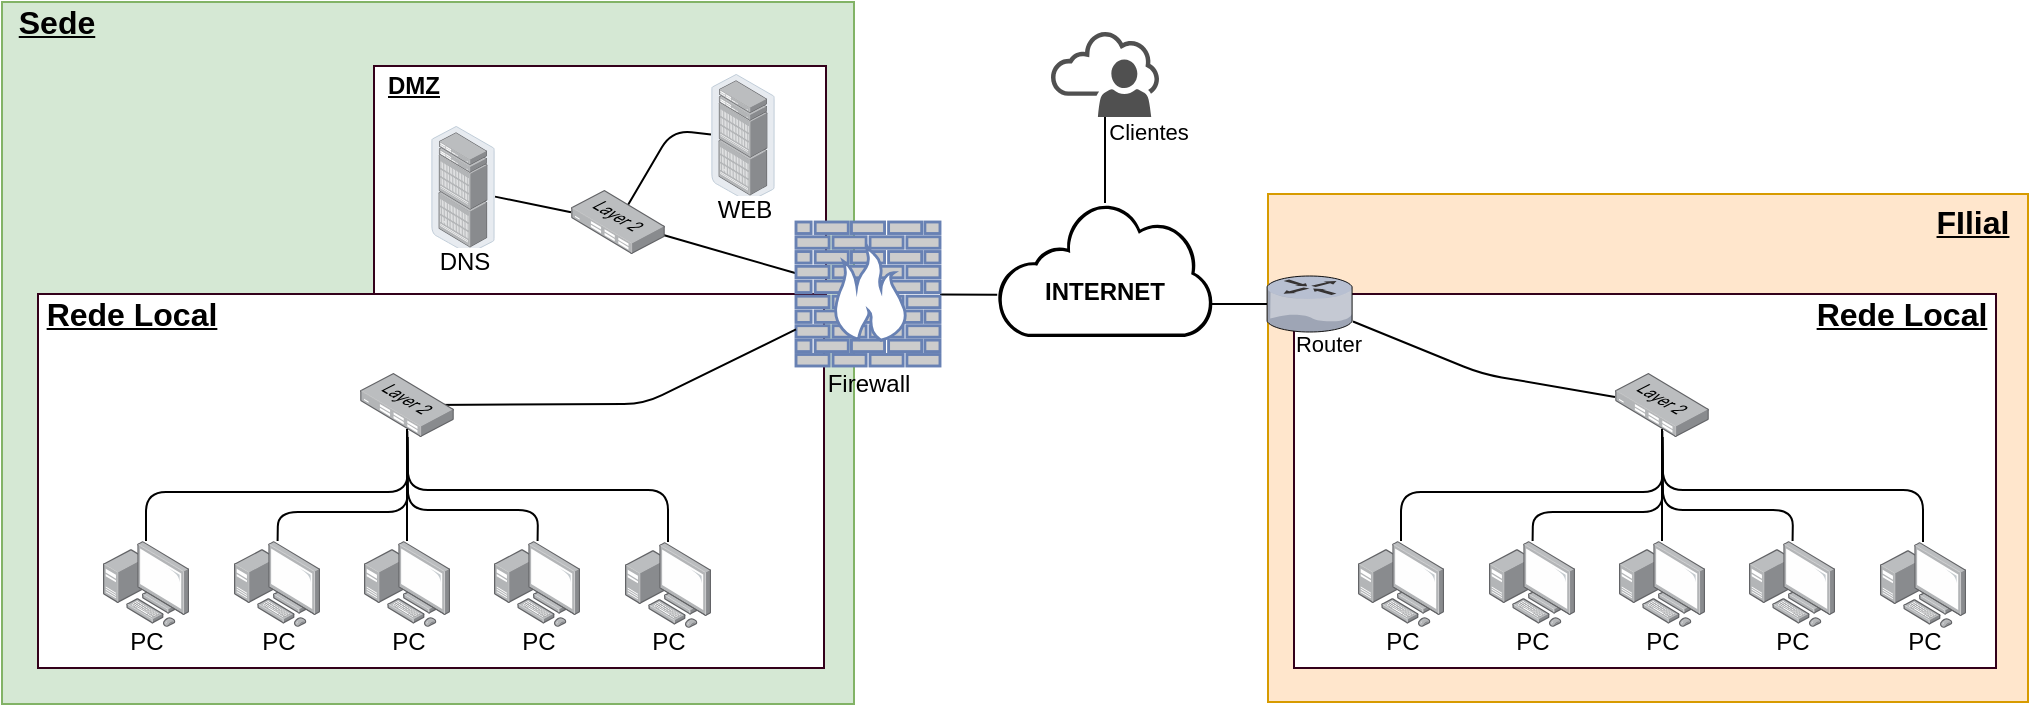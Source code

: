 <mxfile version="12.2.2" type="device" pages="1"><diagram id="WX2gDDHRXdoBWQg4d9Y_" name="Page-1"><mxGraphModel dx="1173" dy="673" grid="0" gridSize="10" guides="1" tooltips="1" connect="1" arrows="0" fold="1" page="0" pageScale="1" pageWidth="827" pageHeight="1169" math="0" shadow="0"><root><mxCell id="0"/><mxCell id="1" parent="0"/><mxCell id="H2KyUJUJa04uN-9Xe-G0-97" value="" style="rounded=0;whiteSpace=wrap;html=1;shadow=0;strokeColor=#d79b00;fillColor=#ffe6cc;fontSize=16;" vertex="1" parent="1"><mxGeometry x="649" y="271" width="380" height="254" as="geometry"/></mxCell><mxCell id="H2KyUJUJa04uN-9Xe-G0-96" value="" style="rounded=0;whiteSpace=wrap;html=1;shadow=0;strokeColor=#82b366;fillColor=#d5e8d4;fontSize=16;" vertex="1" parent="1"><mxGeometry x="16" y="175" width="426" height="351" as="geometry"/></mxCell><mxCell id="H2KyUJUJa04uN-9Xe-G0-12" value="" style="rounded=0;whiteSpace=wrap;html=1;strokeColor=#33001A;shadow=0;" vertex="1" parent="1"><mxGeometry x="34" y="321" width="393" height="187" as="geometry"/></mxCell><mxCell id="H2KyUJUJa04uN-9Xe-G0-13" value="" style="rounded=0;whiteSpace=wrap;html=1;strokeColor=#33001A;" vertex="1" parent="1"><mxGeometry x="202" y="207" width="226" height="114" as="geometry"/></mxCell><mxCell id="H2KyUJUJa04uN-9Xe-G0-1" value="PC" style="points=[];aspect=fixed;html=1;align=center;shadow=0;dashed=0;image;image=img/lib/allied_telesis/computer_and_terminals/Personal_Computer_with_Server.svg;spacingTop=-7;" vertex="1" parent="1"><mxGeometry x="66.5" y="444.5" width="43" height="43" as="geometry"/></mxCell><mxCell id="H2KyUJUJa04uN-9Xe-G0-16" value="&lt;b style=&quot;font-size: 12px;&quot;&gt;&lt;font style=&quot;font-size: 12px;&quot;&gt;DMZ&lt;/font&gt;&lt;/b&gt;" style="text;html=1;strokeColor=none;fillColor=none;align=center;verticalAlign=middle;whiteSpace=wrap;rounded=0;fontStyle=4;fontSize=12;" vertex="1" parent="1"><mxGeometry x="202" y="207" width="40" height="20" as="geometry"/></mxCell><mxCell id="H2KyUJUJa04uN-9Xe-G0-17" value="&lt;b style=&quot;font-size: 16px;&quot;&gt;&lt;font style=&quot;font-size: 16px;&quot;&gt;Rede Local&lt;/font&gt;&lt;/b&gt;" style="text;html=1;strokeColor=none;fillColor=none;align=center;verticalAlign=middle;whiteSpace=wrap;rounded=0;fontStyle=4;fontSize=16;" vertex="1" parent="1"><mxGeometry x="34" y="321" width="94" height="20" as="geometry"/></mxCell><mxCell id="H2KyUJUJa04uN-9Xe-G0-26" value="" style="endArrow=none;html=1;fontSize=13;spacingTop=0;labelBorderColor=none;targetPerimeterSpacing=0;sourcePerimeterSpacing=-26;exitX=0.001;exitY=0.684;exitDx=0;exitDy=0;exitPerimeter=0;" edge="1" parent="1" source="H2KyUJUJa04uN-9Xe-G0-18" target="H2KyUJUJa04uN-9Xe-G0-4"><mxGeometry width="50" height="50" relative="1" as="geometry"><mxPoint x="34" y="676" as="sourcePoint"/><mxPoint x="84" y="626" as="targetPoint"/></mxGeometry></mxCell><mxCell id="H2KyUJUJa04uN-9Xe-G0-31" value="" style="endArrow=none;html=1;fontSize=11;spacingTop=0;sourcePerimeterSpacing=0;targetPerimeterSpacing=-6;endSize=11;" edge="1" parent="1" source="H2KyUJUJa04uN-9Xe-G0-4" target="H2KyUJUJa04uN-9Xe-G0-27"><mxGeometry width="50" height="50" relative="1" as="geometry"><mxPoint x="34" y="677" as="sourcePoint"/><mxPoint x="84" y="627" as="targetPoint"/></mxGeometry></mxCell><mxCell id="H2KyUJUJa04uN-9Xe-G0-4" value="&lt;font color=&quot;#000000&quot;&gt;Firewall&lt;/font&gt;" style="fontColor=#0066CC;verticalAlign=top;verticalLabelPosition=bottom;labelPosition=center;align=center;html=1;outlineConnect=0;fillColor=#CCCCCC;strokeColor=#6881B3;gradientColor=none;gradientDirection=north;strokeWidth=2;shape=mxgraph.networks.firewall;spacingTop=-5;" vertex="1" parent="1"><mxGeometry x="413" y="285" width="72" height="72" as="geometry"/></mxCell><mxCell id="H2KyUJUJa04uN-9Xe-G0-32" value="" style="endArrow=none;html=1;fontSize=11;spacingTop=0;sourcePerimeterSpacing=0;targetPerimeterSpacing=-13;endSize=11;" edge="1" parent="1" source="H2KyUJUJa04uN-9Xe-G0-4" target="H2KyUJUJa04uN-9Xe-G0-29"><mxGeometry width="50" height="50" relative="1" as="geometry"><mxPoint x="423" y="311.968" as="sourcePoint"/><mxPoint x="398" y="298.752" as="targetPoint"/><Array as="points"><mxPoint x="337" y="376"/></Array></mxGeometry></mxCell><mxCell id="H2KyUJUJa04uN-9Xe-G0-29" value="" style="points=[];aspect=fixed;html=1;align=center;shadow=0;dashed=0;image;image=img/lib/allied_telesis/switch/Switch_24_port_L2.svg;strokeColor=#33001A;fillColor=#000000;fontSize=11;verticalAlign=top;horizontal=1;labelBorderColor=none;spacingTop=0;spacing=-53;" vertex="1" parent="1"><mxGeometry x="195" y="360.5" width="47" height="32" as="geometry"/></mxCell><mxCell id="H2KyUJUJa04uN-9Xe-G0-36" value="" style="endArrow=none;html=1;fontSize=13;spacingTop=0;labelBorderColor=none;targetPerimeterSpacing=0;sourcePerimeterSpacing=0;" edge="1" parent="1" source="H2KyUJUJa04uN-9Xe-G0-35" target="H2KyUJUJa04uN-9Xe-G0-18"><mxGeometry width="50" height="50" relative="1" as="geometry"><mxPoint x="542.646" y="330.472" as="sourcePoint"/><mxPoint x="449" y="330.853" as="targetPoint"/></mxGeometry></mxCell><mxCell id="H2KyUJUJa04uN-9Xe-G0-35" value="Clientes" style="pointerEvents=1;shadow=0;dashed=0;html=1;strokeColor=none;fillColor=#505050;labelPosition=center;verticalLabelPosition=bottom;verticalAlign=top;outlineConnect=0;align=center;shape=mxgraph.office.users.online_user;fontSize=11;spacingTop=-6;spacingRight=-43;" vertex="1" parent="1"><mxGeometry x="540.5" y="189.5" width="54" height="43" as="geometry"/></mxCell><mxCell id="H2KyUJUJa04uN-9Xe-G0-25" value="" style="group" vertex="1" connectable="0" parent="1"><mxGeometry x="513.5" y="275.5" width="108" height="80" as="geometry"/></mxCell><mxCell id="H2KyUJUJa04uN-9Xe-G0-18" value="" style="aspect=fixed;pointerEvents=1;shadow=0;dashed=0;html=1;strokeColor=none;labelPosition=center;verticalLabelPosition=bottom;verticalAlign=top;align=center;fillColor=#000000;shape=mxgraph.mscae.enterprise.internet_hollow" vertex="1" parent="H2KyUJUJa04uN-9Xe-G0-25"><mxGeometry width="108" height="67.021" as="geometry"/></mxCell><mxCell id="H2KyUJUJa04uN-9Xe-G0-20" value="&lt;b style=&quot;white-space: nowrap&quot;&gt;&lt;font style=&quot;font-size: 12px&quot;&gt;INTERNET&lt;/font&gt;&lt;/b&gt;" style="text;html=1;strokeColor=none;fillColor=none;align=center;verticalAlign=middle;whiteSpace=wrap;rounded=0;" vertex="1" parent="H2KyUJUJa04uN-9Xe-G0-25"><mxGeometry x="29.489" y="40.182" width="49.021" height="9.143" as="geometry"/></mxCell><mxCell id="H2KyUJUJa04uN-9Xe-G0-59" value="PC" style="points=[];aspect=fixed;html=1;align=center;shadow=0;dashed=0;image;image=img/lib/allied_telesis/computer_and_terminals/Personal_Computer_with_Server.svg;spacingTop=-7;" vertex="1" parent="1"><mxGeometry x="132" y="444.5" width="43" height="43" as="geometry"/></mxCell><mxCell id="H2KyUJUJa04uN-9Xe-G0-60" value="PC" style="points=[];aspect=fixed;html=1;align=center;shadow=0;dashed=0;image;image=img/lib/allied_telesis/computer_and_terminals/Personal_Computer_with_Server.svg;spacingTop=-7;" vertex="1" parent="1"><mxGeometry x="262" y="444.5" width="43" height="43" as="geometry"/></mxCell><mxCell id="H2KyUJUJa04uN-9Xe-G0-61" value="PC" style="points=[];aspect=fixed;html=1;align=center;shadow=0;dashed=0;image;image=img/lib/allied_telesis/computer_and_terminals/Personal_Computer_with_Server.svg;spacingTop=-7;" vertex="1" parent="1"><mxGeometry x="327.5" y="445.0" width="43" height="43" as="geometry"/></mxCell><mxCell id="H2KyUJUJa04uN-9Xe-G0-62" value="PC" style="points=[];aspect=fixed;html=1;align=center;shadow=0;dashed=0;image;image=img/lib/allied_telesis/computer_and_terminals/Personal_Computer_with_Server.svg;spacingTop=-7;" vertex="1" parent="1"><mxGeometry x="197" y="444.5" width="43" height="43" as="geometry"/></mxCell><mxCell id="H2KyUJUJa04uN-9Xe-G0-63" value="" style="endArrow=none;html=1;fontSize=11;" edge="1" parent="1" source="H2KyUJUJa04uN-9Xe-G0-1" target="H2KyUJUJa04uN-9Xe-G0-29"><mxGeometry width="50" height="50" relative="1" as="geometry"><mxPoint x="34" y="618" as="sourcePoint"/><mxPoint x="84" y="568" as="targetPoint"/><Array as="points"><mxPoint x="88" y="420"/><mxPoint x="219" y="420"/></Array></mxGeometry></mxCell><mxCell id="H2KyUJUJa04uN-9Xe-G0-64" value="" style="endArrow=none;html=1;fontSize=11;" edge="1" parent="1" source="H2KyUJUJa04uN-9Xe-G0-59" target="H2KyUJUJa04uN-9Xe-G0-29"><mxGeometry width="50" height="50" relative="1" as="geometry"><mxPoint x="98" y="487" as="sourcePoint"/><mxPoint x="228.624" y="381.5" as="targetPoint"/><Array as="points"><mxPoint x="154" y="430"/><mxPoint x="219" y="430"/></Array></mxGeometry></mxCell><mxCell id="H2KyUJUJa04uN-9Xe-G0-66" value="" style="endArrow=none;html=1;fontSize=11;jumpSize=4;sourcePerimeterSpacing=0;targetPerimeterSpacing=-4;" edge="1" parent="1" source="H2KyUJUJa04uN-9Xe-G0-62" target="H2KyUJUJa04uN-9Xe-G0-29"><mxGeometry width="50" height="50" relative="1" as="geometry"><mxPoint x="34" y="618" as="sourcePoint"/><mxPoint x="84" y="568" as="targetPoint"/></mxGeometry></mxCell><mxCell id="H2KyUJUJa04uN-9Xe-G0-68" value="" style="endArrow=none;html=1;fontSize=11;" edge="1" parent="1" source="H2KyUJUJa04uN-9Xe-G0-60" target="H2KyUJUJa04uN-9Xe-G0-29"><mxGeometry width="50" height="50" relative="1" as="geometry"><mxPoint x="34" y="618" as="sourcePoint"/><mxPoint x="84" y="568" as="targetPoint"/><Array as="points"><mxPoint x="284" y="429"/><mxPoint x="219" y="429"/></Array></mxGeometry></mxCell><mxCell id="H2KyUJUJa04uN-9Xe-G0-70" value="" style="endArrow=none;html=1;fontSize=11;targetPerimeterSpacing=-3;" edge="1" parent="1" source="H2KyUJUJa04uN-9Xe-G0-61" target="H2KyUJUJa04uN-9Xe-G0-29"><mxGeometry width="50" height="50" relative="1" as="geometry"><mxPoint x="34" y="618" as="sourcePoint"/><mxPoint x="84" y="568" as="targetPoint"/><Array as="points"><mxPoint x="349" y="419"/><mxPoint x="219" y="419"/></Array></mxGeometry></mxCell><mxCell id="H2KyUJUJa04uN-9Xe-G0-74" value="" style="endArrow=none;html=1;fontSize=11;" edge="1" parent="1" source="H2KyUJUJa04uN-9Xe-G0-27" target="H2KyUJUJa04uN-9Xe-G0-71"><mxGeometry width="50" height="50" relative="1" as="geometry"><mxPoint x="34" y="579" as="sourcePoint"/><mxPoint x="84" y="529" as="targetPoint"/><Array as="points"/></mxGeometry></mxCell><mxCell id="H2KyUJUJa04uN-9Xe-G0-75" value="" style="endArrow=none;html=1;fontSize=11;targetPerimeterSpacing=0;sourcePerimeterSpacing=-9;" edge="1" parent="1" source="H2KyUJUJa04uN-9Xe-G0-27" target="H2KyUJUJa04uN-9Xe-G0-10"><mxGeometry width="50" height="50" relative="1" as="geometry"><mxPoint x="337.5" y="305.957" as="sourcePoint"/><mxPoint x="260.5" y="289.433" as="targetPoint"/><Array as="points"><mxPoint x="351" y="239"/></Array></mxGeometry></mxCell><mxCell id="H2KyUJUJa04uN-9Xe-G0-27" value="" style="points=[];aspect=fixed;html=1;align=center;shadow=0;dashed=0;image;image=img/lib/allied_telesis/switch/Switch_24_port_L2.svg;strokeColor=#33001A;fillColor=#000000;fontSize=11;verticalAlign=top;horizontal=1;labelBorderColor=none;spacingTop=-8;" vertex="1" parent="1"><mxGeometry x="300.5" y="269" width="47" height="32" as="geometry"/></mxCell><mxCell id="H2KyUJUJa04uN-9Xe-G0-71" value="DNS" style="points=[];aspect=fixed;html=1;align=center;shadow=0;dashed=0;image;image=img/lib/allied_telesis/storage/Datacenter_Server_Rack_EoR.svg;spacingTop=-10;" vertex="1" parent="1"><mxGeometry x="230.5" y="237" width="32" height="64" as="geometry"/></mxCell><mxCell id="H2KyUJUJa04uN-9Xe-G0-10" value="WEB" style="points=[];aspect=fixed;html=1;align=center;shadow=0;dashed=0;image;image=img/lib/allied_telesis/storage/Datacenter_Server_Rack_EoR.svg;spacingTop=-10;" vertex="1" parent="1"><mxGeometry x="370.5" y="211" width="32" height="64" as="geometry"/></mxCell><mxCell id="H2KyUJUJa04uN-9Xe-G0-76" value="" style="rounded=0;whiteSpace=wrap;html=1;strokeColor=#33001A;shadow=0;" vertex="1" parent="1"><mxGeometry x="662" y="321" width="351" height="187" as="geometry"/></mxCell><mxCell id="H2KyUJUJa04uN-9Xe-G0-77" value="PC" style="points=[];aspect=fixed;html=1;align=center;shadow=0;dashed=0;image;image=img/lib/allied_telesis/computer_and_terminals/Personal_Computer_with_Server.svg;spacingTop=-7;" vertex="1" parent="1"><mxGeometry x="694" y="444.5" width="43" height="43" as="geometry"/></mxCell><mxCell id="H2KyUJUJa04uN-9Xe-G0-79" value="" style="points=[];aspect=fixed;html=1;align=center;shadow=0;dashed=0;image;image=img/lib/allied_telesis/switch/Switch_24_port_L2.svg;strokeColor=#33001A;fillColor=#000000;fontSize=11;verticalAlign=top;horizontal=1;labelBorderColor=none;spacingTop=0;spacing=-53;" vertex="1" parent="1"><mxGeometry x="822.5" y="360.5" width="47" height="32" as="geometry"/></mxCell><mxCell id="H2KyUJUJa04uN-9Xe-G0-80" value="PC" style="points=[];aspect=fixed;html=1;align=center;shadow=0;dashed=0;image;image=img/lib/allied_telesis/computer_and_terminals/Personal_Computer_with_Server.svg;spacingTop=-7;" vertex="1" parent="1"><mxGeometry x="759.5" y="444.5" width="43" height="43" as="geometry"/></mxCell><mxCell id="H2KyUJUJa04uN-9Xe-G0-81" value="PC" style="points=[];aspect=fixed;html=1;align=center;shadow=0;dashed=0;image;image=img/lib/allied_telesis/computer_and_terminals/Personal_Computer_with_Server.svg;spacingTop=-7;" vertex="1" parent="1"><mxGeometry x="889.5" y="444.5" width="43" height="43" as="geometry"/></mxCell><mxCell id="H2KyUJUJa04uN-9Xe-G0-82" value="PC" style="points=[];aspect=fixed;html=1;align=center;shadow=0;dashed=0;image;image=img/lib/allied_telesis/computer_and_terminals/Personal_Computer_with_Server.svg;spacingTop=-7;" vertex="1" parent="1"><mxGeometry x="955" y="445.0" width="43" height="43" as="geometry"/></mxCell><mxCell id="H2KyUJUJa04uN-9Xe-G0-83" value="PC" style="points=[];aspect=fixed;html=1;align=center;shadow=0;dashed=0;image;image=img/lib/allied_telesis/computer_and_terminals/Personal_Computer_with_Server.svg;spacingTop=-7;" vertex="1" parent="1"><mxGeometry x="824.5" y="444.5" width="43" height="43" as="geometry"/></mxCell><mxCell id="H2KyUJUJa04uN-9Xe-G0-86" value="" style="endArrow=none;html=1;fontSize=11;" edge="1" parent="1"><mxGeometry width="50" height="50" relative="1" as="geometry"><mxPoint x="715.5" y="444.5" as="sourcePoint"/><mxPoint x="846.184" y="392.5" as="targetPoint"/><Array as="points"><mxPoint x="715.5" y="420"/><mxPoint x="846.5" y="420"/></Array></mxGeometry></mxCell><mxCell id="H2KyUJUJa04uN-9Xe-G0-87" value="" style="endArrow=none;html=1;fontSize=11;" edge="1" parent="1"><mxGeometry width="50" height="50" relative="1" as="geometry"><mxPoint x="781.299" y="444.5" as="sourcePoint"/><mxPoint x="846.15" y="392.5" as="targetPoint"/><Array as="points"><mxPoint x="781.5" y="430"/><mxPoint x="846.5" y="430"/></Array></mxGeometry></mxCell><mxCell id="H2KyUJUJa04uN-9Xe-G0-88" value="" style="endArrow=none;html=1;fontSize=11;jumpSize=4;sourcePerimeterSpacing=0;targetPerimeterSpacing=-4;" edge="1" parent="1"><mxGeometry width="50" height="50" relative="1" as="geometry"><mxPoint x="846" y="444.5" as="sourcePoint"/><mxPoint x="846" y="388.5" as="targetPoint"/></mxGeometry></mxCell><mxCell id="H2KyUJUJa04uN-9Xe-G0-89" value="" style="endArrow=none;html=1;fontSize=11;" edge="1" parent="1"><mxGeometry width="50" height="50" relative="1" as="geometry"><mxPoint x="911.291" y="444.5" as="sourcePoint"/><mxPoint x="846.152" y="392.5" as="targetPoint"/><Array as="points"><mxPoint x="911.5" y="429"/><mxPoint x="846.5" y="429"/></Array></mxGeometry></mxCell><mxCell id="H2KyUJUJa04uN-9Xe-G0-90" value="" style="endArrow=none;html=1;fontSize=11;targetPerimeterSpacing=-3;" edge="1" parent="1"><mxGeometry width="50" height="50" relative="1" as="geometry"><mxPoint x="976.5" y="445" as="sourcePoint"/><mxPoint x="846.153" y="389.5" as="targetPoint"/><Array as="points"><mxPoint x="976.5" y="419"/><mxPoint x="846.5" y="419"/></Array></mxGeometry></mxCell><mxCell id="H2KyUJUJa04uN-9Xe-G0-91" value="Router" style="verticalLabelPosition=bottom;aspect=fixed;html=1;verticalAlign=top;strokeColor=none;align=center;outlineConnect=0;shape=mxgraph.citrix.router;shadow=0;fillColor=#000000;fontSize=11;spacingTop=-7;spacingRight=-18;" vertex="1" parent="1"><mxGeometry x="648.5" y="312" width="43" height="28" as="geometry"/></mxCell><mxCell id="H2KyUJUJa04uN-9Xe-G0-92" value="" style="endArrow=none;html=1;fontSize=11;exitX=0.995;exitY=0.753;exitDx=0;exitDy=0;exitPerimeter=0;" edge="1" parent="1" source="H2KyUJUJa04uN-9Xe-G0-18" target="H2KyUJUJa04uN-9Xe-G0-91"><mxGeometry width="50" height="50" relative="1" as="geometry"><mxPoint x="312" y="579" as="sourcePoint"/><mxPoint x="362" y="529" as="targetPoint"/></mxGeometry></mxCell><mxCell id="H2KyUJUJa04uN-9Xe-G0-94" value="" style="endArrow=none;html=1;fontSize=11;" edge="1" parent="1" source="H2KyUJUJa04uN-9Xe-G0-79" target="H2KyUJUJa04uN-9Xe-G0-91"><mxGeometry width="50" height="50" relative="1" as="geometry"><mxPoint x="504.5" y="579" as="sourcePoint"/><mxPoint x="554.5" y="529" as="targetPoint"/><Array as="points"><mxPoint x="756" y="361"/></Array></mxGeometry></mxCell><mxCell id="H2KyUJUJa04uN-9Xe-G0-95" value="&lt;b style=&quot;font-size: 16px;&quot;&gt;&lt;font style=&quot;font-size: 16px;&quot;&gt;Rede Local&lt;/font&gt;&lt;/b&gt;" style="text;html=1;strokeColor=none;fillColor=none;align=center;verticalAlign=middle;whiteSpace=wrap;rounded=0;fontStyle=4;fontSize=16;" vertex="1" parent="1"><mxGeometry x="919" y="321" width="94" height="20" as="geometry"/></mxCell><mxCell id="H2KyUJUJa04uN-9Xe-G0-98" value="&lt;b style=&quot;font-size: 16px&quot;&gt;&lt;font style=&quot;font-size: 16px&quot;&gt;Sede&lt;/font&gt;&lt;/b&gt;" style="text;html=1;strokeColor=none;fillColor=none;align=center;verticalAlign=middle;whiteSpace=wrap;rounded=0;fontStyle=4;fontSize=16;" vertex="1" parent="1"><mxGeometry x="16" y="175" width="55" height="20" as="geometry"/></mxCell><mxCell id="H2KyUJUJa04uN-9Xe-G0-99" value="&lt;b&gt;FIlial&lt;/b&gt;" style="text;html=1;strokeColor=none;fillColor=none;align=center;verticalAlign=middle;whiteSpace=wrap;rounded=0;fontStyle=4;fontSize=16;" vertex="1" parent="1"><mxGeometry x="974" y="275" width="55" height="20" as="geometry"/></mxCell></root></mxGraphModel></diagram></mxfile>